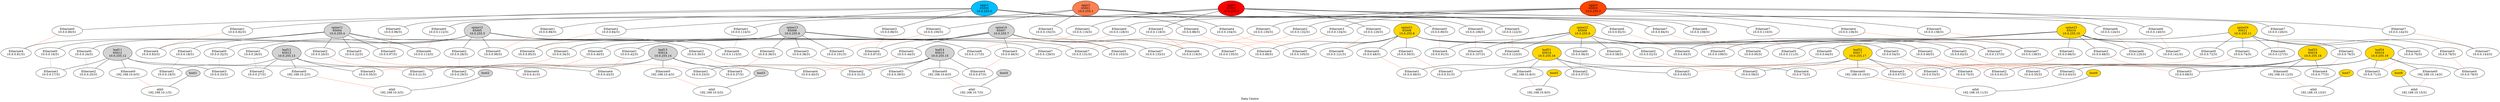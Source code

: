 strict graph {
	graph [label="Data Centre"];
	node [label="\N"];
	aggs1	 [bgp_asn=65000,
		dev_role=aggs,
		dev_type="microsoft-sonic",
		fillcolor=deepskyblue,
		label="aggs1
65000
10.0.255.0",
		loopback="10.0.255.0",
		pod=None,
		rank=1,
		style=filled];
	"iface-80"	 [dev_type=port,
		ipv4="10.0.0.80/31",
		label="Ethernet0
10.0.0.80/31",
		rank=2];
	aggs1 -- "iface-80"	 [color=black,
		phy=port];
	"iface-82"	 [dev_type=port,
		ipv4="10.0.0.82/31",
		label="Ethernet1
10.0.0.82/31",
		rank=2];
	aggs1 -- "iface-82"	 [color=black,
		phy=port];
	"iface-84"	 [dev_type=port,
		ipv4="10.0.0.84/31",
		label="Ethernet2
10.0.0.84/31",
		rank=2];
	aggs1 -- "iface-84"	 [color=black,
		phy=port];
	"iface-86"	 [dev_type=port,
		ipv4="10.0.0.86/31",
		label="Ethernet3
10.0.0.86/31",
		rank=2];
	aggs1 -- "iface-86"	 [color=black,
		phy=port];
	"iface-88"	 [dev_type=port,
		ipv4="10.0.0.88/31",
		label="Ethernet4
10.0.0.88/31",
		rank=2];
	aggs1 -- "iface-88"	 [color=black,
		phy=port];
	"iface-90"	 [dev_type=port,
		ipv4="10.0.0.90/31",
		label="Ethernet5
10.0.0.90/31",
		rank=2];
	aggs1 -- "iface-90"	 [color=black,
		phy=port];
	"iface-92"	 [dev_type=port,
		ipv4="10.0.0.92/31",
		label="Ethernet6
10.0.0.92/31",
		rank=2];
	aggs1 -- "iface-92"	 [color=black,
		phy=port];
	"iface-94"	 [dev_type=port,
		ipv4="10.0.0.94/31",
		label="Ethernet7
10.0.0.94/31",
		rank=2];
	aggs1 -- "iface-94"	 [color=black,
		phy=port];
	"iface-81"	 [dev_type=port,
		ipv4="10.0.0.81/31",
		label="Ethernet4
10.0.0.81/31",
		rank=3];
	"iface-80" -- "iface-81"	 [color=coral,
		linux_bridge=hs_br_80,
		phy=wire,
		role=dc];
	"iface-83"	 [dev_type=port,
		ipv4="10.0.0.83/31",
		label="Ethernet4
10.0.0.83/31",
		rank=3];
	"iface-82" -- "iface-83"	 [color=coral,
		linux_bridge=hs_br_82,
		phy=wire,
		role=dc];
	"iface-85"	 [dev_type=port,
		ipv4="10.0.0.85/31",
		label="Ethernet4
10.0.0.85/31",
		rank=3];
	"iface-84" -- "iface-85"	 [color=coral,
		linux_bridge=hs_br_84,
		phy=wire,
		role=dc];
	"iface-87"	 [dev_type=port,
		ipv4="10.0.0.87/31",
		label="Ethernet4
10.0.0.87/31",
		rank=3];
	"iface-86" -- "iface-87"	 [color=coral,
		linux_bridge=hs_br_86,
		phy=wire,
		role=dc];
	"iface-89"	 [dev_type=port,
		ipv4="10.0.0.89/31",
		label="Ethernet4
10.0.0.89/31",
		rank=3];
	"iface-88" -- "iface-89"	 [color=coral,
		linux_bridge=hs_br_88,
		phy=wire,
		role=dc];
	"iface-91"	 [dev_type=port,
		ipv4="10.0.0.91/31",
		label="Ethernet4
10.0.0.91/31",
		rank=3];
	"iface-90" -- "iface-91"	 [color=coral,
		linux_bridge=hs_br_90,
		phy=wire,
		role=dc];
	"iface-93"	 [dev_type=port,
		ipv4="10.0.0.93/31",
		label="Ethernet4
10.0.0.93/31",
		rank=3];
	"iface-92" -- "iface-93"	 [color=coral,
		linux_bridge=hs_br_92,
		phy=wire,
		role=dc];
	"iface-95"	 [dev_type=port,
		ipv4="10.0.0.95/31",
		label="Ethernet4
10.0.0.95/31",
		rank=3];
	"iface-94" -- "iface-95"	 [color=coral,
		linux_bridge=hs_br_94,
		phy=wire,
		role=dc];
	aggs2	 [bgp_asn=65001,
		dev_role=aggs,
		dev_type="microsoft-sonic",
		fillcolor=coral,
		label="aggs2
65001
10.0.255.1",
		loopback="10.0.255.1",
		pod=None,
		rank=1,
		style=filled];
	"iface-96"	 [dev_type=port,
		ipv4="10.0.0.96/31",
		label="Ethernet0
10.0.0.96/31",
		rank=2];
	aggs2 -- "iface-96"	 [color=black,
		phy=port];
	"iface-98"	 [dev_type=port,
		ipv4="10.0.0.98/31",
		label="Ethernet1
10.0.0.98/31",
		rank=2];
	aggs2 -- "iface-98"	 [color=black,
		phy=port];
	"iface-100"	 [dev_type=port,
		ipv4="10.0.0.100/31",
		label="Ethernet2
10.0.0.100/31",
		rank=2];
	aggs2 -- "iface-100"	 [color=black,
		phy=port];
	"iface-102"	 [dev_type=port,
		ipv4="10.0.0.102/31",
		label="Ethernet3
10.0.0.102/31",
		rank=2];
	aggs2 -- "iface-102"	 [color=black,
		phy=port];
	"iface-104"	 [dev_type=port,
		ipv4="10.0.0.104/31",
		label="Ethernet4
10.0.0.104/31",
		rank=2];
	aggs2 -- "iface-104"	 [color=black,
		phy=port];
	"iface-106"	 [dev_type=port,
		ipv4="10.0.0.106/31",
		label="Ethernet5
10.0.0.106/31",
		rank=2];
	aggs2 -- "iface-106"	 [color=black,
		phy=port];
	"iface-108"	 [dev_type=port,
		ipv4="10.0.0.108/31",
		label="Ethernet6
10.0.0.108/31",
		rank=2];
	aggs2 -- "iface-108"	 [color=black,
		phy=port];
	"iface-110"	 [dev_type=port,
		ipv4="10.0.0.110/31",
		label="Ethernet7
10.0.0.110/31",
		rank=2];
	aggs2 -- "iface-110"	 [color=black,
		phy=port];
	"iface-97"	 [dev_type=port,
		ipv4="10.0.0.97/31",
		label="Ethernet5
10.0.0.97/31",
		rank=3];
	"iface-96" -- "iface-97"	 [color=coral,
		linux_bridge=hs_br_96,
		phy=wire,
		role=dc];
	"iface-99"	 [dev_type=port,
		ipv4="10.0.0.99/31",
		label="Ethernet5
10.0.0.99/31",
		rank=3];
	"iface-98" -- "iface-99"	 [color=coral,
		linux_bridge=hs_br_98,
		phy=wire,
		role=dc];
	"iface-101"	 [dev_type=port,
		ipv4="10.0.0.101/31",
		label="Ethernet5
10.0.0.101/31",
		rank=3];
	"iface-100" -- "iface-101"	 [color=coral,
		linux_bridge=hs_br_100,
		phy=wire,
		role=dc];
	"iface-103"	 [dev_type=port,
		ipv4="10.0.0.103/31",
		label="Ethernet5
10.0.0.103/31",
		rank=3];
	"iface-102" -- "iface-103"	 [color=coral,
		linux_bridge=hs_br_102,
		phy=wire,
		role=dc];
	"iface-105"	 [dev_type=port,
		ipv4="10.0.0.105/31",
		label="Ethernet5
10.0.0.105/31",
		rank=3];
	"iface-104" -- "iface-105"	 [color=coral,
		linux_bridge=hs_br_104,
		phy=wire,
		role=dc];
	"iface-107"	 [dev_type=port,
		ipv4="10.0.0.107/31",
		label="Ethernet5
10.0.0.107/31",
		rank=3];
	"iface-106" -- "iface-107"	 [color=coral,
		linux_bridge=hs_br_106,
		phy=wire,
		role=dc];
	"iface-109"	 [dev_type=port,
		ipv4="10.0.0.109/31",
		label="Ethernet5
10.0.0.109/31",
		rank=3];
	"iface-108" -- "iface-109"	 [color=coral,
		linux_bridge=hs_br_108,
		phy=wire,
		role=dc];
	"iface-111"	 [dev_type=port,
		ipv4="10.0.0.111/31",
		label="Ethernet5
10.0.0.111/31",
		rank=3];
	"iface-110" -- "iface-111"	 [color=coral,
		linux_bridge=hs_br_110,
		phy=wire,
		role=dc];
	aggs3	 [bgp_asn=65002,
		dev_role=aggs,
		dev_type="microsoft-sonic",
		fillcolor=red,
		label="aggs3
65002
10.0.255.2",
		loopback="10.0.255.2",
		pod=None,
		rank=1,
		style=filled];
	"iface-112"	 [dev_type=port,
		ipv4="10.0.0.112/31",
		label="Ethernet0
10.0.0.112/31",
		rank=2];
	aggs3 -- "iface-112"	 [color=black,
		phy=port];
	"iface-114"	 [dev_type=port,
		ipv4="10.0.0.114/31",
		label="Ethernet1
10.0.0.114/31",
		rank=2];
	aggs3 -- "iface-114"	 [color=black,
		phy=port];
	"iface-116"	 [dev_type=port,
		ipv4="10.0.0.116/31",
		label="Ethernet2
10.0.0.116/31",
		rank=2];
	aggs3 -- "iface-116"	 [color=black,
		phy=port];
	"iface-118"	 [dev_type=port,
		ipv4="10.0.0.118/31",
		label="Ethernet3
10.0.0.118/31",
		rank=2];
	aggs3 -- "iface-118"	 [color=black,
		phy=port];
	"iface-120"	 [dev_type=port,
		ipv4="10.0.0.120/31",
		label="Ethernet4
10.0.0.120/31",
		rank=2];
	aggs3 -- "iface-120"	 [color=black,
		phy=port];
	"iface-122"	 [dev_type=port,
		ipv4="10.0.0.122/31",
		label="Ethernet5
10.0.0.122/31",
		rank=2];
	aggs3 -- "iface-122"	 [color=black,
		phy=port];
	"iface-124"	 [dev_type=port,
		ipv4="10.0.0.124/31",
		label="Ethernet6
10.0.0.124/31",
		rank=2];
	aggs3 -- "iface-124"	 [color=black,
		phy=port];
	"iface-126"	 [dev_type=port,
		ipv4="10.0.0.126/31",
		label="Ethernet7
10.0.0.126/31",
		rank=2];
	aggs3 -- "iface-126"	 [color=black,
		phy=port];
	"iface-113"	 [dev_type=port,
		ipv4="10.0.0.113/31",
		label="Ethernet6
10.0.0.113/31",
		rank=3];
	"iface-112" -- "iface-113"	 [color=coral,
		linux_bridge=hs_br_112,
		phy=wire,
		role=dc];
	"iface-115"	 [dev_type=port,
		ipv4="10.0.0.115/31",
		label="Ethernet6
10.0.0.115/31",
		rank=3];
	"iface-114" -- "iface-115"	 [color=coral,
		linux_bridge=hs_br_114,
		phy=wire,
		role=dc];
	"iface-117"	 [dev_type=port,
		ipv4="10.0.0.117/31",
		label="Ethernet6
10.0.0.117/31",
		rank=3];
	"iface-116" -- "iface-117"	 [color=coral,
		linux_bridge=hs_br_116,
		phy=wire,
		role=dc];
	"iface-119"	 [dev_type=port,
		ipv4="10.0.0.119/31",
		label="Ethernet6
10.0.0.119/31",
		rank=3];
	"iface-118" -- "iface-119"	 [color=coral,
		linux_bridge=hs_br_118,
		phy=wire,
		role=dc];
	"iface-121"	 [dev_type=port,
		ipv4="10.0.0.121/31",
		label="Ethernet6
10.0.0.121/31",
		rank=3];
	"iface-120" -- "iface-121"	 [color=coral,
		linux_bridge=hs_br_120,
		phy=wire,
		role=dc];
	"iface-123"	 [dev_type=port,
		ipv4="10.0.0.123/31",
		label="Ethernet6
10.0.0.123/31",
		rank=3];
	"iface-122" -- "iface-123"	 [color=coral,
		linux_bridge=hs_br_122,
		phy=wire,
		role=dc];
	"iface-125"	 [dev_type=port,
		ipv4="10.0.0.125/31",
		label="Ethernet6
10.0.0.125/31",
		rank=3];
	"iface-124" -- "iface-125"	 [color=coral,
		linux_bridge=hs_br_124,
		phy=wire,
		role=dc];
	"iface-127"	 [dev_type=port,
		ipv4="10.0.0.127/31",
		label="Ethernet6
10.0.0.127/31",
		rank=3];
	"iface-126" -- "iface-127"	 [color=coral,
		linux_bridge=hs_br_126,
		phy=wire,
		role=dc];
	aggs4	 [bgp_asn=65003,
		dev_role=aggs,
		dev_type="microsoft-sonic",
		fillcolor=orangered,
		label="aggs4
65003
10.0.255.3",
		loopback="10.0.255.3",
		pod=None,
		rank=1,
		style=filled];
	"iface-128"	 [dev_type=port,
		ipv4="10.0.0.128/31",
		label="Ethernet0
10.0.0.128/31",
		rank=2];
	aggs4 -- "iface-128"	 [color=black,
		phy=port];
	"iface-130"	 [dev_type=port,
		ipv4="10.0.0.130/31",
		label="Ethernet1
10.0.0.130/31",
		rank=2];
	aggs4 -- "iface-130"	 [color=black,
		phy=port];
	"iface-132"	 [dev_type=port,
		ipv4="10.0.0.132/31",
		label="Ethernet2
10.0.0.132/31",
		rank=2];
	aggs4 -- "iface-132"	 [color=black,
		phy=port];
	"iface-134"	 [dev_type=port,
		ipv4="10.0.0.134/31",
		label="Ethernet3
10.0.0.134/31",
		rank=2];
	aggs4 -- "iface-134"	 [color=black,
		phy=port];
	"iface-136"	 [dev_type=port,
		ipv4="10.0.0.136/31",
		label="Ethernet4
10.0.0.136/31",
		rank=2];
	aggs4 -- "iface-136"	 [color=black,
		phy=port];
	"iface-138"	 [dev_type=port,
		ipv4="10.0.0.138/31",
		label="Ethernet5
10.0.0.138/31",
		rank=2];
	aggs4 -- "iface-138"	 [color=black,
		phy=port];
	"iface-140"	 [dev_type=port,
		ipv4="10.0.0.140/31",
		label="Ethernet6
10.0.0.140/31",
		rank=2];
	aggs4 -- "iface-140"	 [color=black,
		phy=port];
	"iface-142"	 [dev_type=port,
		ipv4="10.0.0.142/31",
		label="Ethernet7
10.0.0.142/31",
		rank=2];
	aggs4 -- "iface-142"	 [color=black,
		phy=port];
	"iface-129"	 [dev_type=port,
		ipv4="10.0.0.129/31",
		label="Ethernet7
10.0.0.129/31",
		rank=3];
	"iface-128" -- "iface-129"	 [color=coral,
		linux_bridge=hs_br_128,
		phy=wire,
		role=dc];
	"iface-131"	 [dev_type=port,
		ipv4="10.0.0.131/31",
		label="Ethernet7
10.0.0.131/31",
		rank=3];
	"iface-130" -- "iface-131"	 [color=coral,
		linux_bridge=hs_br_130,
		phy=wire,
		role=dc];
	"iface-133"	 [dev_type=port,
		ipv4="10.0.0.133/31",
		label="Ethernet7
10.0.0.133/31",
		rank=3];
	"iface-132" -- "iface-133"	 [color=coral,
		linux_bridge=hs_br_132,
		phy=wire,
		role=dc];
	"iface-135"	 [dev_type=port,
		ipv4="10.0.0.135/31",
		label="Ethernet7
10.0.0.135/31",
		rank=3];
	"iface-134" -- "iface-135"	 [color=coral,
		linux_bridge=hs_br_134,
		phy=wire,
		role=dc];
	"iface-137"	 [dev_type=port,
		ipv4="10.0.0.137/31",
		label="Ethernet7
10.0.0.137/31",
		rank=3];
	"iface-136" -- "iface-137"	 [color=coral,
		linux_bridge=hs_br_136,
		phy=wire,
		role=dc];
	"iface-139"	 [dev_type=port,
		ipv4="10.0.0.139/31",
		label="Ethernet7
10.0.0.139/31",
		rank=3];
	"iface-138" -- "iface-139"	 [color=coral,
		linux_bridge=hs_br_138,
		phy=wire,
		role=dc];
	"iface-141"	 [dev_type=port,
		ipv4="10.0.0.141/31",
		label="Ethernet7
10.0.0.141/31",
		rank=3];
	"iface-140" -- "iface-141"	 [color=coral,
		linux_bridge=hs_br_140,
		phy=wire,
		role=dc];
	"iface-143"	 [dev_type=port,
		ipv4="10.0.0.143/31",
		label="Ethernet7
10.0.0.143/31",
		rank=3];
	"iface-142" -- "iface-143"	 [color=coral,
		linux_bridge=hs_br_142,
		phy=wire,
		role=dc];
	spine11	 [bgp_asn=65004,
		dev_role=spines,
		dev_type="microsoft-sonic",
		fillcolor=lightgrey,
		label="spine11
65004
10.0.255.4",
		loopback="10.0.255.4",
		pod=A,
		rank=4,
		style=filled];
	"iface-16"	 [dev_type=port,
		ipv4="10.0.0.16/31",
		label="Ethernet0
10.0.0.16/31",
		rank=5];
	spine11 -- "iface-16"	 [color=black,
		phy=port];
	"iface-18"	 [dev_type=port,
		ipv4="10.0.0.18/31",
		label="Ethernet1
10.0.0.18/31",
		rank=5];
	spine11 -- "iface-18"	 [color=black,
		phy=port];
	"iface-20"	 [dev_type=port,
		ipv4="10.0.0.20/31",
		label="Ethernet2
10.0.0.20/31",
		rank=5];
	spine11 -- "iface-20"	 [color=black,
		phy=port];
	"iface-22"	 [dev_type=port,
		ipv4="10.0.0.22/31",
		label="Ethernet3
10.0.0.22/31",
		rank=5];
	spine11 -- "iface-22"	 [color=black,
		phy=port];
	spine11 -- "iface-81"	 [color=black,
		phy=port];
	spine11 -- "iface-97"	 [color=black,
		phy=port];
	spine11 -- "iface-113"	 [color=black,
		phy=port];
	spine11 -- "iface-129"	 [color=black,
		phy=port];
	"iface-17"	 [dev_type=port,
		ipv4="10.0.0.17/31",
		label="Ethernet1
10.0.0.17/31",
		rank=6];
	"iface-16" -- "iface-17"	 [color=coral,
		linux_bridge=hs_br_16,
		phy=wire,
		role=dc];
	"iface-19"	 [dev_type=port,
		ipv4="10.0.0.19/31",
		label="Ethernet1
10.0.0.19/31",
		rank=6];
	"iface-18" -- "iface-19"	 [color=coral,
		linux_bridge=hs_br_18,
		phy=wire,
		role=dc];
	"iface-21"	 [dev_type=port,
		ipv4="10.0.0.21/31",
		label="Ethernet1
10.0.0.21/31",
		rank=6];
	"iface-20" -- "iface-21"	 [color=coral,
		linux_bridge=hs_br_20,
		phy=wire,
		role=dc];
	"iface-23"	 [dev_type=port,
		ipv4="10.0.0.23/31",
		label="Ethernet1
10.0.0.23/31",
		rank=6];
	"iface-22" -- "iface-23"	 [color=coral,
		linux_bridge=hs_br_22,
		phy=wire,
		role=dc];
	spine12	 [bgp_asn=65005,
		dev_role=spines,
		dev_type="microsoft-sonic",
		fillcolor=lightgrey,
		label="spine12
65005
10.0.255.5",
		loopback="10.0.255.5",
		pod=A,
		rank=4,
		style=filled];
	"iface-24"	 [dev_type=port,
		ipv4="10.0.0.24/31",
		label="Ethernet0
10.0.0.24/31",
		rank=5];
	spine12 -- "iface-24"	 [color=black,
		phy=port];
	"iface-26"	 [dev_type=port,
		ipv4="10.0.0.26/31",
		label="Ethernet1
10.0.0.26/31",
		rank=5];
	spine12 -- "iface-26"	 [color=black,
		phy=port];
	"iface-28"	 [dev_type=port,
		ipv4="10.0.0.28/31",
		label="Ethernet2
10.0.0.28/31",
		rank=5];
	spine12 -- "iface-28"	 [color=black,
		phy=port];
	"iface-30"	 [dev_type=port,
		ipv4="10.0.0.30/31",
		label="Ethernet3
10.0.0.30/31",
		rank=5];
	spine12 -- "iface-30"	 [color=black,
		phy=port];
	spine12 -- "iface-83"	 [color=black,
		phy=port];
	spine12 -- "iface-99"	 [color=black,
		phy=port];
	spine12 -- "iface-115"	 [color=black,
		phy=port];
	spine12 -- "iface-131"	 [color=black,
		phy=port];
	"iface-25"	 [dev_type=port,
		ipv4="10.0.0.25/31",
		label="Ethernet2
10.0.0.25/31",
		rank=6];
	"iface-24" -- "iface-25"	 [color=coral,
		linux_bridge=hs_br_24,
		phy=wire,
		role=dc];
	"iface-27"	 [dev_type=port,
		ipv4="10.0.0.27/31",
		label="Ethernet2
10.0.0.27/31",
		rank=6];
	"iface-26" -- "iface-27"	 [color=coral,
		linux_bridge=hs_br_26,
		phy=wire,
		role=dc];
	"iface-29"	 [dev_type=port,
		ipv4="10.0.0.29/31",
		label="Ethernet2
10.0.0.29/31",
		rank=6];
	"iface-28" -- "iface-29"	 [color=coral,
		linux_bridge=hs_br_28,
		phy=wire,
		role=dc];
	"iface-31"	 [dev_type=port,
		ipv4="10.0.0.31/31",
		label="Ethernet2
10.0.0.31/31",
		rank=6];
	"iface-30" -- "iface-31"	 [color=coral,
		linux_bridge=hs_br_30,
		phy=wire,
		role=dc];
	spine13	 [bgp_asn=65006,
		dev_role=spines,
		dev_type="microsoft-sonic",
		fillcolor=lightgrey,
		label="spine13
65006
10.0.255.6",
		loopback="10.0.255.6",
		pod=A,
		rank=4,
		style=filled];
	"iface-32"	 [dev_type=port,
		ipv4="10.0.0.32/31",
		label="Ethernet0
10.0.0.32/31",
		rank=5];
	spine13 -- "iface-32"	 [color=black,
		phy=port];
	"iface-34"	 [dev_type=port,
		ipv4="10.0.0.34/31",
		label="Ethernet1
10.0.0.34/31",
		rank=5];
	spine13 -- "iface-34"	 [color=black,
		phy=port];
	"iface-36"	 [dev_type=port,
		ipv4="10.0.0.36/31",
		label="Ethernet2
10.0.0.36/31",
		rank=5];
	spine13 -- "iface-36"	 [color=black,
		phy=port];
	"iface-38"	 [dev_type=port,
		ipv4="10.0.0.38/31",
		label="Ethernet3
10.0.0.38/31",
		rank=5];
	spine13 -- "iface-38"	 [color=black,
		phy=port];
	spine13 -- "iface-85"	 [color=black,
		phy=port];
	spine13 -- "iface-101"	 [color=black,
		phy=port];
	spine13 -- "iface-117"	 [color=black,
		phy=port];
	spine13 -- "iface-133"	 [color=black,
		phy=port];
	"iface-33"	 [dev_type=port,
		ipv4="10.0.0.33/31",
		label="Ethernet3
10.0.0.33/31",
		rank=6];
	"iface-32" -- "iface-33"	 [color=coral,
		linux_bridge=hs_br_32,
		phy=wire,
		role=dc];
	"iface-35"	 [dev_type=port,
		ipv4="10.0.0.35/31",
		label="Ethernet3
10.0.0.35/31",
		rank=6];
	"iface-34" -- "iface-35"	 [color=coral,
		linux_bridge=hs_br_34,
		phy=wire,
		role=dc];
	"iface-37"	 [dev_type=port,
		ipv4="10.0.0.37/31",
		label="Ethernet3
10.0.0.37/31",
		rank=6];
	"iface-36" -- "iface-37"	 [color=coral,
		linux_bridge=hs_br_36,
		phy=wire,
		role=dc];
	"iface-39"	 [dev_type=port,
		ipv4="10.0.0.39/31",
		label="Ethernet3
10.0.0.39/31",
		rank=6];
	"iface-38" -- "iface-39"	 [color=coral,
		linux_bridge=hs_br_38,
		phy=wire,
		role=dc];
	spine14	 [bgp_asn=65007,
		dev_role=spines,
		dev_type="microsoft-sonic",
		fillcolor=lightgrey,
		label="spine14
65007
10.0.255.7",
		loopback="10.0.255.7",
		pod=A,
		rank=4,
		style=filled];
	"iface-40"	 [dev_type=port,
		ipv4="10.0.0.40/31",
		label="Ethernet0
10.0.0.40/31",
		rank=5];
	spine14 -- "iface-40"	 [color=black,
		phy=port];
	"iface-42"	 [dev_type=port,
		ipv4="10.0.0.42/31",
		label="Ethernet1
10.0.0.42/31",
		rank=5];
	spine14 -- "iface-42"	 [color=black,
		phy=port];
	"iface-44"	 [dev_type=port,
		ipv4="10.0.0.44/31",
		label="Ethernet2
10.0.0.44/31",
		rank=5];
	spine14 -- "iface-44"	 [color=black,
		phy=port];
	"iface-46"	 [dev_type=port,
		ipv4="10.0.0.46/31",
		label="Ethernet3
10.0.0.46/31",
		rank=5];
	spine14 -- "iface-46"	 [color=black,
		phy=port];
	spine14 -- "iface-87"	 [color=black,
		phy=port];
	spine14 -- "iface-103"	 [color=black,
		phy=port];
	spine14 -- "iface-119"	 [color=black,
		phy=port];
	spine14 -- "iface-135"	 [color=black,
		phy=port];
	"iface-41"	 [dev_type=port,
		ipv4="10.0.0.41/31",
		label="Ethernet4
10.0.0.41/31",
		rank=6];
	"iface-40" -- "iface-41"	 [color=coral,
		linux_bridge=hs_br_40,
		phy=wire,
		role=dc];
	"iface-43"	 [dev_type=port,
		ipv4="10.0.0.43/31",
		label="Ethernet4
10.0.0.43/31",
		rank=6];
	"iface-42" -- "iface-43"	 [color=coral,
		linux_bridge=hs_br_42,
		phy=wire,
		role=dc];
	"iface-45"	 [dev_type=port,
		ipv4="10.0.0.45/31",
		label="Ethernet4
10.0.0.45/31",
		rank=6];
	"iface-44" -- "iface-45"	 [color=coral,
		linux_bridge=hs_br_44,
		phy=wire,
		role=dc];
	"iface-47"	 [dev_type=port,
		ipv4="10.0.0.47/31",
		label="Ethernet4
10.0.0.47/31",
		rank=6];
	"iface-46" -- "iface-47"	 [color=coral,
		linux_bridge=hs_br_46,
		phy=wire,
		role=dc];
	spine21	 [bgp_asn=65008,
		dev_role=spines,
		dev_type="microsoft-sonic",
		fillcolor=gold,
		label="spine21
65008
10.0.255.8",
		loopback="10.0.255.8",
		pod=B,
		rank=4,
		style=filled];
	"iface-48"	 [dev_type=port,
		ipv4="10.0.0.48/31",
		label="Ethernet0
10.0.0.48/31",
		rank=5];
	spine21 -- "iface-48"	 [color=black,
		phy=port];
	"iface-50"	 [dev_type=port,
		ipv4="10.0.0.50/31",
		label="Ethernet1
10.0.0.50/31",
		rank=5];
	spine21 -- "iface-50"	 [color=black,
		phy=port];
	"iface-52"	 [dev_type=port,
		ipv4="10.0.0.52/31",
		label="Ethernet2
10.0.0.52/31",
		rank=5];
	spine21 -- "iface-52"	 [color=black,
		phy=port];
	"iface-54"	 [dev_type=port,
		ipv4="10.0.0.54/31",
		label="Ethernet3
10.0.0.54/31",
		rank=5];
	spine21 -- "iface-54"	 [color=black,
		phy=port];
	spine21 -- "iface-89"	 [color=black,
		phy=port];
	spine21 -- "iface-105"	 [color=black,
		phy=port];
	spine21 -- "iface-121"	 [color=black,
		phy=port];
	spine21 -- "iface-137"	 [color=black,
		phy=port];
	"iface-49"	 [dev_type=port,
		ipv4="10.0.0.49/31",
		label="Ethernet1
10.0.0.49/31",
		rank=6];
	"iface-48" -- "iface-49"	 [color=coral,
		linux_bridge=hs_br_48,
		phy=wire,
		role=dc];
	"iface-51"	 [dev_type=port,
		ipv4="10.0.0.51/31",
		label="Ethernet1
10.0.0.51/31",
		rank=6];
	"iface-50" -- "iface-51"	 [color=coral,
		linux_bridge=hs_br_50,
		phy=wire,
		role=dc];
	"iface-53"	 [dev_type=port,
		ipv4="10.0.0.53/31",
		label="Ethernet1
10.0.0.53/31",
		rank=6];
	"iface-52" -- "iface-53"	 [color=coral,
		linux_bridge=hs_br_52,
		phy=wire,
		role=dc];
	"iface-55"	 [dev_type=port,
		ipv4="10.0.0.55/31",
		label="Ethernet1
10.0.0.55/31",
		rank=6];
	"iface-54" -- "iface-55"	 [color=coral,
		linux_bridge=hs_br_54,
		phy=wire,
		role=dc];
	spine22	 [bgp_asn=65009,
		dev_role=spines,
		dev_type="microsoft-sonic",
		fillcolor=gold,
		label="spine22
65009
10.0.255.9",
		loopback="10.0.255.9",
		pod=B,
		rank=4,
		style=filled];
	"iface-56"	 [dev_type=port,
		ipv4="10.0.0.56/31",
		label="Ethernet0
10.0.0.56/31",
		rank=5];
	spine22 -- "iface-56"	 [color=black,
		phy=port];
	"iface-58"	 [dev_type=port,
		ipv4="10.0.0.58/31",
		label="Ethernet1
10.0.0.58/31",
		rank=5];
	spine22 -- "iface-58"	 [color=black,
		phy=port];
	"iface-60"	 [dev_type=port,
		ipv4="10.0.0.60/31",
		label="Ethernet2
10.0.0.60/31",
		rank=5];
	spine22 -- "iface-60"	 [color=black,
		phy=port];
	"iface-62"	 [dev_type=port,
		ipv4="10.0.0.62/31",
		label="Ethernet3
10.0.0.62/31",
		rank=5];
	spine22 -- "iface-62"	 [color=black,
		phy=port];
	spine22 -- "iface-91"	 [color=black,
		phy=port];
	spine22 -- "iface-107"	 [color=black,
		phy=port];
	spine22 -- "iface-123"	 [color=black,
		phy=port];
	spine22 -- "iface-139"	 [color=black,
		phy=port];
	"iface-57"	 [dev_type=port,
		ipv4="10.0.0.57/31",
		label="Ethernet2
10.0.0.57/31",
		rank=6];
	"iface-56" -- "iface-57"	 [color=coral,
		linux_bridge=hs_br_56,
		phy=wire,
		role=dc];
	"iface-59"	 [dev_type=port,
		ipv4="10.0.0.59/31",
		label="Ethernet2
10.0.0.59/31",
		rank=6];
	"iface-58" -- "iface-59"	 [color=coral,
		linux_bridge=hs_br_58,
		phy=wire,
		role=dc];
	"iface-61"	 [dev_type=port,
		ipv4="10.0.0.61/31",
		label="Ethernet2
10.0.0.61/31",
		rank=6];
	"iface-60" -- "iface-61"	 [color=coral,
		linux_bridge=hs_br_60,
		phy=wire,
		role=dc];
	"iface-63"	 [dev_type=port,
		ipv4="10.0.0.63/31",
		label="Ethernet2
10.0.0.63/31",
		rank=6];
	"iface-62" -- "iface-63"	 [color=coral,
		linux_bridge=hs_br_62,
		phy=wire,
		role=dc];
	spine23	 [bgp_asn=65010,
		dev_role=spines,
		dev_type="microsoft-sonic",
		fillcolor=gold,
		label="spine23
65010
10.0.255.10",
		loopback="10.0.255.10",
		pod=B,
		rank=4,
		style=filled];
	"iface-64"	 [dev_type=port,
		ipv4="10.0.0.64/31",
		label="Ethernet0
10.0.0.64/31",
		rank=5];
	spine23 -- "iface-64"	 [color=black,
		phy=port];
	"iface-66"	 [dev_type=port,
		ipv4="10.0.0.66/31",
		label="Ethernet1
10.0.0.66/31",
		rank=5];
	spine23 -- "iface-66"	 [color=black,
		phy=port];
	"iface-68"	 [dev_type=port,
		ipv4="10.0.0.68/31",
		label="Ethernet2
10.0.0.68/31",
		rank=5];
	spine23 -- "iface-68"	 [color=black,
		phy=port];
	"iface-70"	 [dev_type=port,
		ipv4="10.0.0.70/31",
		label="Ethernet3
10.0.0.70/31",
		rank=5];
	spine23 -- "iface-70"	 [color=black,
		phy=port];
	spine23 -- "iface-93"	 [color=black,
		phy=port];
	spine23 -- "iface-109"	 [color=black,
		phy=port];
	spine23 -- "iface-125"	 [color=black,
		phy=port];
	spine23 -- "iface-141"	 [color=black,
		phy=port];
	"iface-65"	 [dev_type=port,
		ipv4="10.0.0.65/31",
		label="Ethernet3
10.0.0.65/31",
		rank=6];
	"iface-64" -- "iface-65"	 [color=coral,
		linux_bridge=hs_br_64,
		phy=wire,
		role=dc];
	"iface-67"	 [dev_type=port,
		ipv4="10.0.0.67/31",
		label="Ethernet3
10.0.0.67/31",
		rank=6];
	"iface-66" -- "iface-67"	 [color=coral,
		linux_bridge=hs_br_66,
		phy=wire,
		role=dc];
	"iface-69"	 [dev_type=port,
		ipv4="10.0.0.69/31",
		label="Ethernet3
10.0.0.69/31",
		rank=6];
	"iface-68" -- "iface-69"	 [color=coral,
		linux_bridge=hs_br_68,
		phy=wire,
		role=dc];
	"iface-71"	 [dev_type=port,
		ipv4="10.0.0.71/31",
		label="Ethernet3
10.0.0.71/31",
		rank=6];
	"iface-70" -- "iface-71"	 [color=coral,
		linux_bridge=hs_br_70,
		phy=wire,
		role=dc];
	spine24	 [bgp_asn=65011,
		dev_role=spines,
		dev_type="microsoft-sonic",
		fillcolor=gold,
		label="spine24
65011
10.0.255.11",
		loopback="10.0.255.11",
		pod=B,
		rank=4,
		style=filled];
	"iface-72"	 [dev_type=port,
		ipv4="10.0.0.72/31",
		label="Ethernet0
10.0.0.72/31",
		rank=5];
	spine24 -- "iface-72"	 [color=black,
		phy=port];
	"iface-74"	 [dev_type=port,
		ipv4="10.0.0.74/31",
		label="Ethernet1
10.0.0.74/31",
		rank=5];
	spine24 -- "iface-74"	 [color=black,
		phy=port];
	"iface-76"	 [dev_type=port,
		ipv4="10.0.0.76/31",
		label="Ethernet2
10.0.0.76/31",
		rank=5];
	spine24 -- "iface-76"	 [color=black,
		phy=port];
	"iface-78"	 [dev_type=port,
		ipv4="10.0.0.78/31",
		label="Ethernet3
10.0.0.78/31",
		rank=5];
	spine24 -- "iface-78"	 [color=black,
		phy=port];
	spine24 -- "iface-95"	 [color=black,
		phy=port];
	spine24 -- "iface-111"	 [color=black,
		phy=port];
	spine24 -- "iface-127"	 [color=black,
		phy=port];
	spine24 -- "iface-143"	 [color=black,
		phy=port];
	"iface-73"	 [dev_type=port,
		ipv4="10.0.0.73/31",
		label="Ethernet4
10.0.0.73/31",
		rank=6];
	"iface-72" -- "iface-73"	 [color=coral,
		linux_bridge=hs_br_72,
		phy=wire,
		role=dc];
	"iface-75"	 [dev_type=port,
		ipv4="10.0.0.75/31",
		label="Ethernet4
10.0.0.75/31",
		rank=6];
	"iface-74" -- "iface-75"	 [color=coral,
		linux_bridge=hs_br_74,
		phy=wire,
		role=dc];
	"iface-77"	 [dev_type=port,
		ipv4="10.0.0.77/31",
		label="Ethernet4
10.0.0.77/31",
		rank=6];
	"iface-76" -- "iface-77"	 [color=coral,
		linux_bridge=hs_br_76,
		phy=wire,
		role=dc];
	"iface-79"	 [dev_type=port,
		ipv4="10.0.0.79/31",
		label="Ethernet4
10.0.0.79/31",
		rank=6];
	"iface-78" -- "iface-79"	 [color=coral,
		linux_bridge=hs_br_78,
		phy=wire,
		role=dc];
	leaf11	 [bgp_asn=65012,
		dev_role=leafs,
		dev_type="microsoft-sonic",
		fillcolor=lightgrey,
		label="leaf11
65012
10.0.255.12",
		loopback="10.0.255.12",
		pod=A,
		rank=7,
		style=filled];
	"iface-0"	 [dev_type=port,
		ipv4="192.168.10.0/31",
		label="Ethernet0
192.168.10.0/31",
		rank=8];
	leaf11 -- "iface-0"	 [color=black,
		phy=port];
	leaf11 -- "iface-17"	 [color=black,
		phy=port];
	leaf11 -- "iface-25"	 [color=black,
		phy=port];
	leaf11 -- "iface-33"	 [color=black,
		phy=port];
	leaf11 -- "iface-41"	 [color=black,
		phy=port];
	"iface-1"	 [dev_type=port,
		ipv4="192.168.10.1/31",
		label="eth0
192.168.10.1/31",
		rank=9];
	"iface-0" -- "iface-1"	 [color=coral,
		linux_bridge=hs_br_0,
		phy=wire,
		role=customer];
	leaf12	 [bgp_asn=65013,
		dev_role=leafs,
		dev_type="microsoft-sonic",
		fillcolor=lightgrey,
		label="leaf12
65013
10.0.255.13",
		loopback="10.0.255.13",
		pod=A,
		rank=7,
		style=filled];
	"iface-2"	 [dev_type=port,
		ipv4="192.168.10.2/31",
		label="Ethernet0
192.168.10.2/31",
		rank=8];
	leaf12 -- "iface-2"	 [color=black,
		phy=port];
	leaf12 -- "iface-19"	 [color=black,
		phy=port];
	leaf12 -- "iface-27"	 [color=black,
		phy=port];
	leaf12 -- "iface-35"	 [color=black,
		phy=port];
	leaf12 -- "iface-43"	 [color=black,
		phy=port];
	"iface-3"	 [dev_type=port,
		ipv4="192.168.10.3/31",
		label="eth0
192.168.10.3/31",
		rank=9];
	"iface-2" -- "iface-3"	 [color=coral,
		linux_bridge=hs_br_2,
		phy=wire,
		role=customer];
	leaf13	 [bgp_asn=65014,
		dev_role=leafs,
		dev_type="microsoft-sonic",
		fillcolor=lightgrey,
		label="leaf13
65014
10.0.255.14",
		loopback="10.0.255.14",
		pod=A,
		rank=7,
		style=filled];
	"iface-4"	 [dev_type=port,
		ipv4="192.168.10.4/31",
		label="Ethernet0
192.168.10.4/31",
		rank=8];
	leaf13 -- "iface-4"	 [color=black,
		phy=port];
	leaf13 -- "iface-21"	 [color=black,
		phy=port];
	leaf13 -- "iface-29"	 [color=black,
		phy=port];
	leaf13 -- "iface-37"	 [color=black,
		phy=port];
	leaf13 -- "iface-45"	 [color=black,
		phy=port];
	"iface-5"	 [dev_type=port,
		ipv4="192.168.10.5/31",
		label="eth0
192.168.10.5/31",
		rank=9];
	"iface-4" -- "iface-5"	 [color=coral,
		linux_bridge=hs_br_4,
		phy=wire,
		role=customer];
	leaf14	 [bgp_asn=65015,
		dev_role=leafs,
		dev_type="microsoft-sonic",
		fillcolor=lightgrey,
		label="leaf14
65015
10.0.255.15",
		loopback="10.0.255.15",
		pod=A,
		rank=7,
		style=filled];
	"iface-6"	 [dev_type=port,
		ipv4="192.168.10.6/31",
		label="Ethernet0
192.168.10.6/31",
		rank=8];
	leaf14 -- "iface-6"	 [color=black,
		phy=port];
	leaf14 -- "iface-23"	 [color=black,
		phy=port];
	leaf14 -- "iface-31"	 [color=black,
		phy=port];
	leaf14 -- "iface-39"	 [color=black,
		phy=port];
	leaf14 -- "iface-47"	 [color=black,
		phy=port];
	"iface-7"	 [dev_type=port,
		ipv4="192.168.10.7/31",
		label="eth0
192.168.10.7/31",
		rank=9];
	"iface-6" -- "iface-7"	 [color=coral,
		linux_bridge=hs_br_6,
		phy=wire,
		role=customer];
	leaf21	 [bgp_asn=65016,
		dev_role=leafs,
		dev_type="microsoft-sonic",
		fillcolor=gold,
		label="leaf21
65016
10.0.255.16",
		loopback="10.0.255.16",
		pod=B,
		rank=7,
		style=filled];
	"iface-8"	 [dev_type=port,
		ipv4="192.168.10.8/31",
		label="Ethernet0
192.168.10.8/31",
		rank=8];
	leaf21 -- "iface-8"	 [color=black,
		phy=port];
	leaf21 -- "iface-49"	 [color=black,
		phy=port];
	leaf21 -- "iface-57"	 [color=black,
		phy=port];
	leaf21 -- "iface-65"	 [color=black,
		phy=port];
	leaf21 -- "iface-73"	 [color=black,
		phy=port];
	"iface-9"	 [dev_type=port,
		ipv4="192.168.10.9/31",
		label="eth0
192.168.10.9/31",
		rank=9];
	"iface-8" -- "iface-9"	 [color=coral,
		linux_bridge=hs_br_8,
		phy=wire,
		role=customer];
	leaf22	 [bgp_asn=65017,
		dev_role=leafs,
		dev_type="microsoft-sonic",
		fillcolor=gold,
		label="leaf22
65017
10.0.255.17",
		loopback="10.0.255.17",
		pod=B,
		rank=7,
		style=filled];
	"iface-10"	 [dev_type=port,
		ipv4="192.168.10.10/31",
		label="Ethernet0
192.168.10.10/31",
		rank=8];
	leaf22 -- "iface-10"	 [color=black,
		phy=port];
	leaf22 -- "iface-51"	 [color=black,
		phy=port];
	leaf22 -- "iface-59"	 [color=black,
		phy=port];
	leaf22 -- "iface-67"	 [color=black,
		phy=port];
	leaf22 -- "iface-75"	 [color=black,
		phy=port];
	"iface-11"	 [dev_type=port,
		ipv4="192.168.10.11/31",
		label="eth0
192.168.10.11/31",
		rank=9];
	"iface-10" -- "iface-11"	 [color=coral,
		linux_bridge=hs_br_10,
		phy=wire,
		role=customer];
	leaf23	 [bgp_asn=65018,
		dev_role=leafs,
		dev_type="microsoft-sonic",
		fillcolor=gold,
		label="leaf23
65018
10.0.255.18",
		loopback="10.0.255.18",
		pod=B,
		rank=7,
		style=filled];
	"iface-12"	 [dev_type=port,
		ipv4="192.168.10.12/31",
		label="Ethernet0
192.168.10.12/31",
		rank=8];
	leaf23 -- "iface-12"	 [color=black,
		phy=port];
	leaf23 -- "iface-53"	 [color=black,
		phy=port];
	leaf23 -- "iface-61"	 [color=black,
		phy=port];
	leaf23 -- "iface-69"	 [color=black,
		phy=port];
	leaf23 -- "iface-77"	 [color=black,
		phy=port];
	"iface-13"	 [dev_type=port,
		ipv4="192.168.10.13/31",
		label="eth0
192.168.10.13/31",
		rank=9];
	"iface-12" -- "iface-13"	 [color=coral,
		linux_bridge=hs_br_12,
		phy=wire,
		role=customer];
	leaf24	 [bgp_asn=65019,
		dev_role=leafs,
		dev_type="microsoft-sonic",
		fillcolor=gold,
		label="leaf24
65019
10.0.255.19",
		loopback="10.0.255.19",
		pod=B,
		rank=7,
		style=filled];
	"iface-14"	 [dev_type=port,
		ipv4="192.168.10.14/31",
		label="Ethernet0
192.168.10.14/31",
		rank=8];
	leaf24 -- "iface-14"	 [color=black,
		phy=port];
	leaf24 -- "iface-55"	 [color=black,
		phy=port];
	leaf24 -- "iface-63"	 [color=black,
		phy=port];
	leaf24 -- "iface-71"	 [color=black,
		phy=port];
	leaf24 -- "iface-79"	 [color=black,
		phy=port];
	"iface-15"	 [dev_type=port,
		ipv4="192.168.10.15/31",
		label="eth0
192.168.10.15/31",
		rank=9];
	"iface-14" -- "iface-15"	 [color=coral,
		linux_bridge=hs_br_14,
		phy=wire,
		role=customer];
	host1	 [dev_role=hosts,
		dev_type=ubuntu,
		fillcolor=lightgrey,
		pod=A,
		rank=10,
		style=filled];
	host1 -- "iface-1"	 [color=black,
		phy=port];
	host2	 [dev_role=hosts,
		dev_type=ubuntu,
		fillcolor=lightgrey,
		pod=A,
		rank=10,
		style=filled];
	host2 -- "iface-3"	 [color=black,
		phy=port];
	host3	 [dev_role=hosts,
		dev_type=ubuntu,
		fillcolor=lightgrey,
		pod=A,
		rank=10,
		style=filled];
	host3 -- "iface-5"	 [color=black,
		phy=port];
	host4	 [dev_role=hosts,
		dev_type=ubuntu,
		fillcolor=lightgrey,
		pod=A,
		rank=10,
		style=filled];
	host4 -- "iface-7"	 [color=black,
		phy=port];
	host5	 [dev_role=hosts,
		dev_type=ubuntu,
		fillcolor=gold,
		pod=B,
		rank=10,
		style=filled];
	host5 -- "iface-9"	 [color=black,
		phy=port];
	host6	 [dev_role=hosts,
		dev_type=ubuntu,
		fillcolor=gold,
		pod=B,
		rank=10,
		style=filled];
	host6 -- "iface-11"	 [color=black,
		phy=port];
	host7	 [dev_role=hosts,
		dev_type=ubuntu,
		fillcolor=gold,
		pod=B,
		rank=10,
		style=filled];
	host7 -- "iface-13"	 [color=black,
		phy=port];
	host8	 [dev_role=hosts,
		dev_type=ubuntu,
		fillcolor=gold,
		pod=B,
		rank=10,
		style=filled];
	host8 -- "iface-15"	 [color=black,
		phy=port];
}
